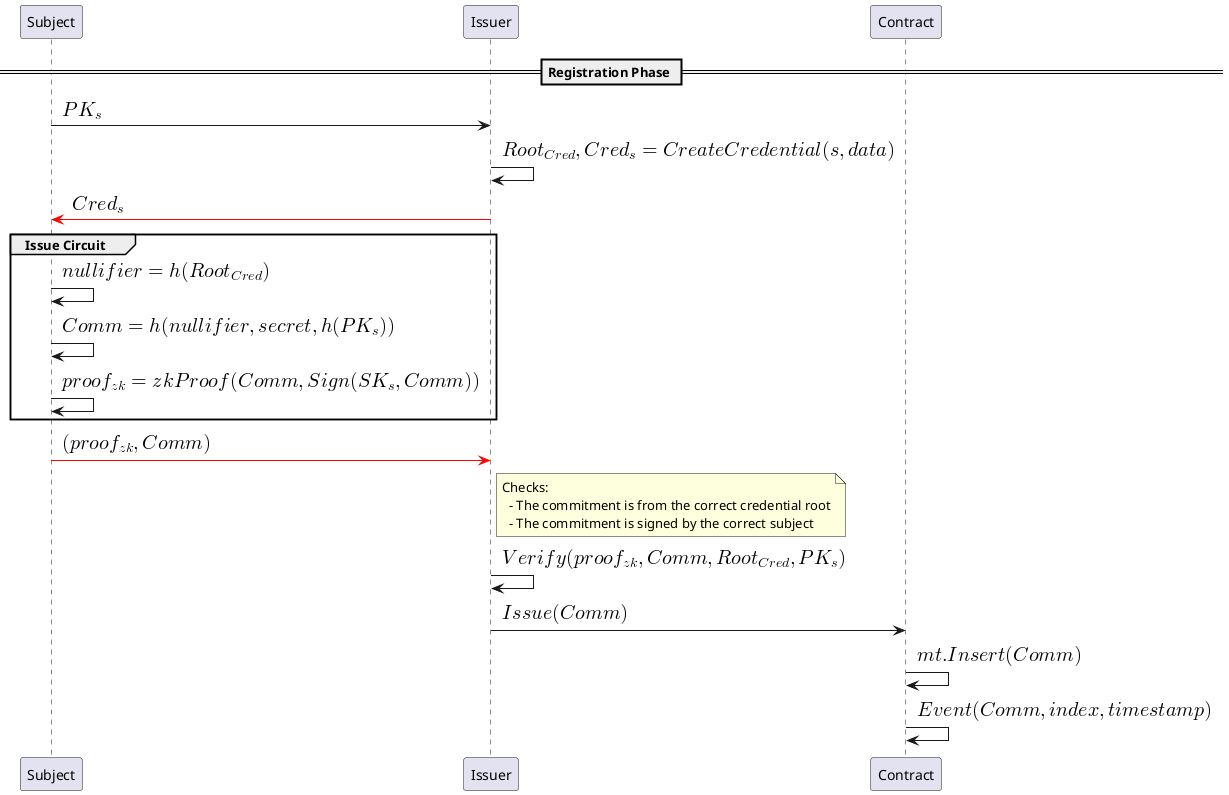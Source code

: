 @startuml (id=Registration)
== Registration Phase ==
Subject -> Issuer: <latex>PK_{s}</latex>
' Creates a credential as a precise proof (merkle tree) for the subject s
Issuer -> Issuer: <latex>Root_{Cred}, Cred_{s} = CreateCredential(s, data)</latex>
' Send the credential to the subject over an encrypted channel
Issuer -[#FF0000]> Subject: <latex>Cred_{s}</latex>
' Subject -> Subject: <latex>CheckCredClaims()</latex>
group Issue Circuit
  Subject -> Subject: <latex>nullifier = h(Root_{Cred})</latex>
  Subject -> Subject: <latex>Comm = h(nullifier, secret, h(PK_{s}))</latex>
  Subject -> Subject: <latex>proof_{zk} = zkProof(Comm, Sign(SK_{s}, Comm))</latex>
end
Subject -[#FF0000]> Issuer : <latex>(proof_{zk}, Comm)</latex>
note right Issuer
  Checks:
    - The commitment is from the correct credential root
    - The commitment is signed by the correct subject
end note
Issuer -> Issuer: <latex>Verify(proof_{zk}, Comm, Root_{Cred}, PK_{s})</latex>
Issuer -> Contract: <latex>Issue(Comm)</latex>

Contract -> Contract: <latex>mt.Insert(Comm)</latex>
Contract -> Contract: <latex>Event(Comm, index, timestamp)</latex>
@enduml

@startuml (id=Approval)
== Approval Phase ==
Contract -> Subject: <latex>GetLastRoot()</latex>
Subject -> Subject: <latex>mt = BuildCertTree()</latex>
group Approve Circuit
  Subject -> Subject: <latex>Comm = h(nullifier, secret, h(PK_{s}))</latex>
  Subject -> Subject: <latex>proof_{mt} = MerkleProof(Root_{mt}, Comm)</latex>
  Subject -> Subject: <latex>proof_{zk} = zkProof(Comm, proof_{mt}, sender)</latex>
end
Subject -> Contract: <latex>Approve(proof_{zk}, Root_{mt}, nullifierHash)</latex>
' Attest subject consents with the credential's claims
note right Contract
  Checks:
    - The commitment exists in the contract's merkle tree
    - The nullifierHash was not used
    - The sender is the creator of the proof
end note
Contract -> Contract: <latex>Verify(proof_{zk}, Root_{mt}, nullifierHash, sender)</latex>
Contract -> Contract: <latex>MarkCredentialAsIssued(nullifierHash)</latex>
Contract -> Contract: <latex>Event(sender, nullifierHash, timestamp)</latex>
@enduml

@startuml (id=Authentication)
== Authenticity Check ==
Contract -> Subject: <latex>GetLastRoot()</latex>
Subject -> Subject: <latex>mt = BuildCertTree()</latex>
group Verify Circuit
  Subject -> Subject: <latex>nullifier = h(Root_{Cred})</latex>
  Subject -> Subject: <latex>Comm = h(nullifier, secret, h(PK_{s}))</latex>
  Subject -> Subject: <latex>proof_{mt} = MerkleProof(Root_{mt}, Comm)</latex>
  Subject -> Subject: <latex>proof_{zk} = zkProof(Comm, proof_{mt})</latex>
end
Subject -> Verifier: <latex>(proof_{zk}, nullifierHash,  Root_{mt}, Root_{Cred}, PK_{s})</latex>
Verifier <- Contract: <latex>GetRootHistory(Root_{mt})</latex>
note right Verifier
  Checks:
    - The subject knows the pre-image of a commitment for the presented credential
    - The credential was issued to him (he has knowledge of the private key)
    - The commitment exists in the contract's merkle tree for the right root (was created by the right issuer)
    - The subject consent with the claims in the credential (nullifierHash was approved by the subject)
    ' the last requires that we reveal the nullifierHash to the verifier, and consequently the sender
end note
Verifier -> Verifier: <latex>Verify(proof_{zk}, nullifierHash, Root_{mt}, Root_{Cred}, PK_{s})</latex>
@enduml

@enduml